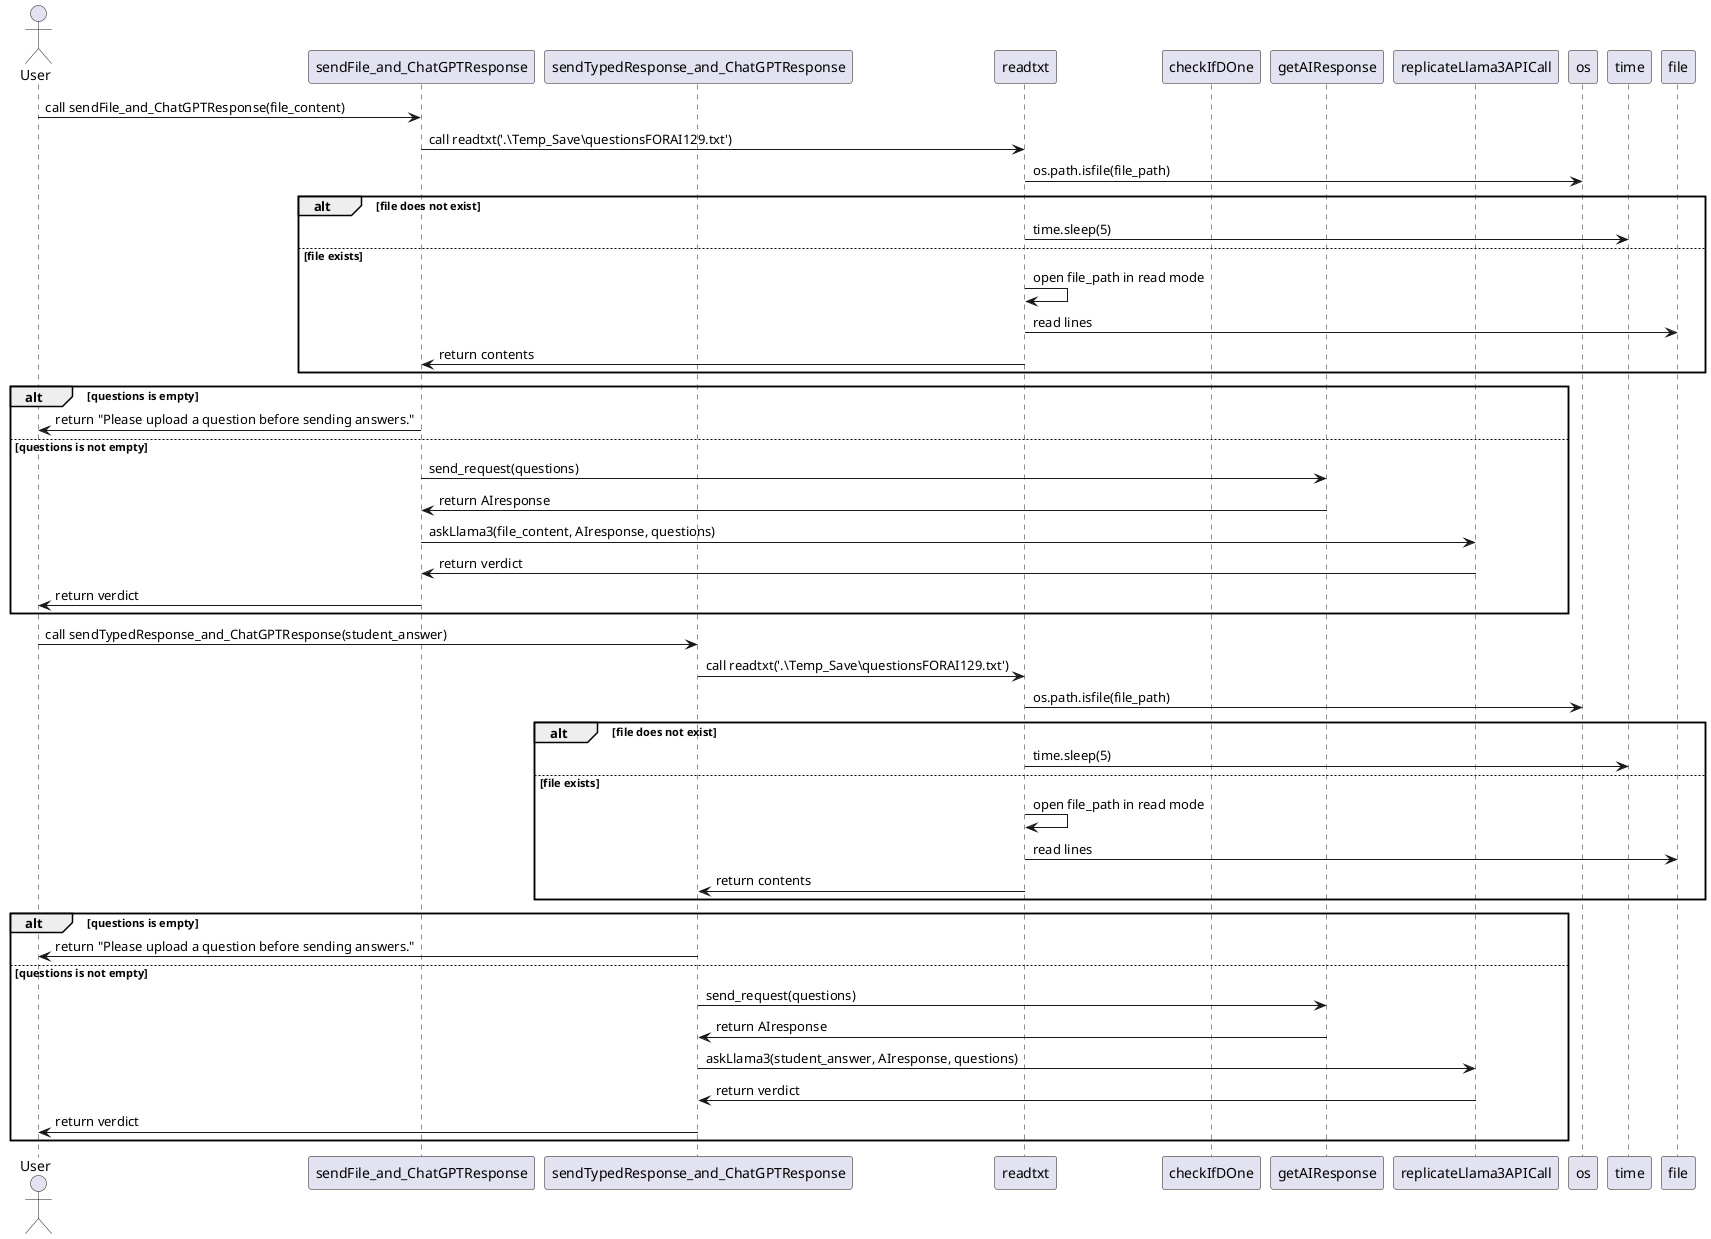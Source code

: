 @startuml
actor User

participant sendFile_and_ChatGPTResponse
participant sendTypedResponse_and_ChatGPTResponse
participant readtxt
participant checkIfDOne
participant getAIResponse
participant replicateLlama3APICall
participant os
participant time

User -> sendFile_and_ChatGPTResponse: call sendFile_and_ChatGPTResponse(file_content)
sendFile_and_ChatGPTResponse -> readtxt: call readtxt('.\Temp_Save\questionsFORAI129.txt')
readtxt -> os: os.path.isfile(file_path)
alt file does not exist
    readtxt -> time: time.sleep(5)
else file exists
    readtxt -> readtxt: open file_path in read mode
    readtxt -> file: read lines
    readtxt -> sendFile_and_ChatGPTResponse: return contents
end

alt questions is empty
    sendFile_and_ChatGPTResponse -> User: return "Please upload a question before sending answers."
else questions is not empty
    sendFile_and_ChatGPTResponse -> getAIResponse: send_request(questions)
    getAIResponse -> sendFile_and_ChatGPTResponse: return AIresponse
    sendFile_and_ChatGPTResponse -> replicateLlama3APICall: askLlama3(file_content, AIresponse, questions)
    replicateLlama3APICall -> sendFile_and_ChatGPTResponse: return verdict
    sendFile_and_ChatGPTResponse -> User: return verdict
end

User -> sendTypedResponse_and_ChatGPTResponse: call sendTypedResponse_and_ChatGPTResponse(student_answer)
sendTypedResponse_and_ChatGPTResponse -> readtxt: call readtxt('.\Temp_Save\questionsFORAI129.txt')
readtxt -> os: os.path.isfile(file_path)
alt file does not exist
    readtxt -> time: time.sleep(5)
else file exists
    readtxt -> readtxt: open file_path in read mode
    readtxt -> file: read lines
    readtxt -> sendTypedResponse_and_ChatGPTResponse: return contents
end

alt questions is empty
    sendTypedResponse_and_ChatGPTResponse -> User: return "Please upload a question before sending answers."
else questions is not empty
    sendTypedResponse_and_ChatGPTResponse -> getAIResponse: send_request(questions)
    getAIResponse -> sendTypedResponse_and_ChatGPTResponse: return AIresponse
    sendTypedResponse_and_ChatGPTResponse -> replicateLlama3APICall: askLlama3(student_answer, AIresponse, questions)
    replicateLlama3APICall -> sendTypedResponse_and_ChatGPTResponse: return verdict
    sendTypedResponse_and_ChatGPTResponse -> User: return verdict
end

@enduml
